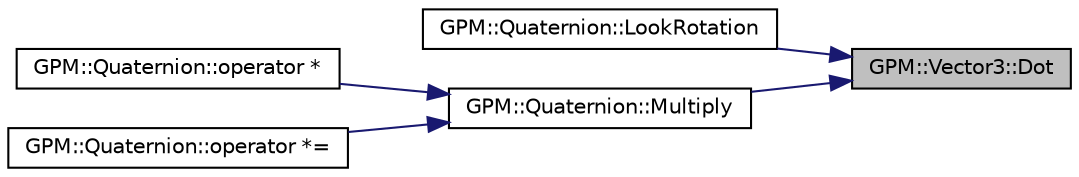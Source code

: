 digraph "GPM::Vector3::Dot"
{
 // INTERACTIVE_SVG=YES
 // LATEX_PDF_SIZE
  edge [fontname="Helvetica",fontsize="10",labelfontname="Helvetica",labelfontsize="10"];
  node [fontname="Helvetica",fontsize="10",shape=record];
  rankdir="RL";
  Node53 [label="GPM::Vector3::Dot",height=0.2,width=0.4,color="black", fillcolor="grey75", style="filled", fontcolor="black",tooltip="DotProduct other vector to the current vector."];
  Node53 -> Node54 [dir="back",color="midnightblue",fontsize="10",style="solid",fontname="Helvetica"];
  Node54 [label="GPM::Quaternion::LookRotation",height=0.2,width=0.4,color="black", fillcolor="white", style="filled",URL="$struct_g_p_m_1_1_quaternion.html#a80f64a9e24b3ee84483d66692f62303f",tooltip="Creates a rotation with the specified forward and upwards directions."];
  Node53 -> Node55 [dir="back",color="midnightblue",fontsize="10",style="solid",fontname="Helvetica"];
  Node55 [label="GPM::Quaternion::Multiply",height=0.2,width=0.4,color="black", fillcolor="white", style="filled",URL="$struct_g_p_m_1_1_quaternion.html#ad851375518e48c2f431c7198d042c901",tooltip="Multiply the current quaternion with another one."];
  Node55 -> Node56 [dir="back",color="midnightblue",fontsize="10",style="solid",fontname="Helvetica"];
  Node56 [label="GPM::Quaternion::operator *",height=0.2,width=0.4,color="black", fillcolor="white", style="filled",URL="$struct_g_p_m_1_1_quaternion.html#af9d645f793ff2f70f030bed28a903f64",tooltip=" "];
  Node55 -> Node57 [dir="back",color="midnightblue",fontsize="10",style="solid",fontname="Helvetica"];
  Node57 [label="GPM::Quaternion::operator *=",height=0.2,width=0.4,color="black", fillcolor="white", style="filled",URL="$struct_g_p_m_1_1_quaternion.html#aba7b529e2137a844bdd0b4b5ccec1be6",tooltip=" "];
}
